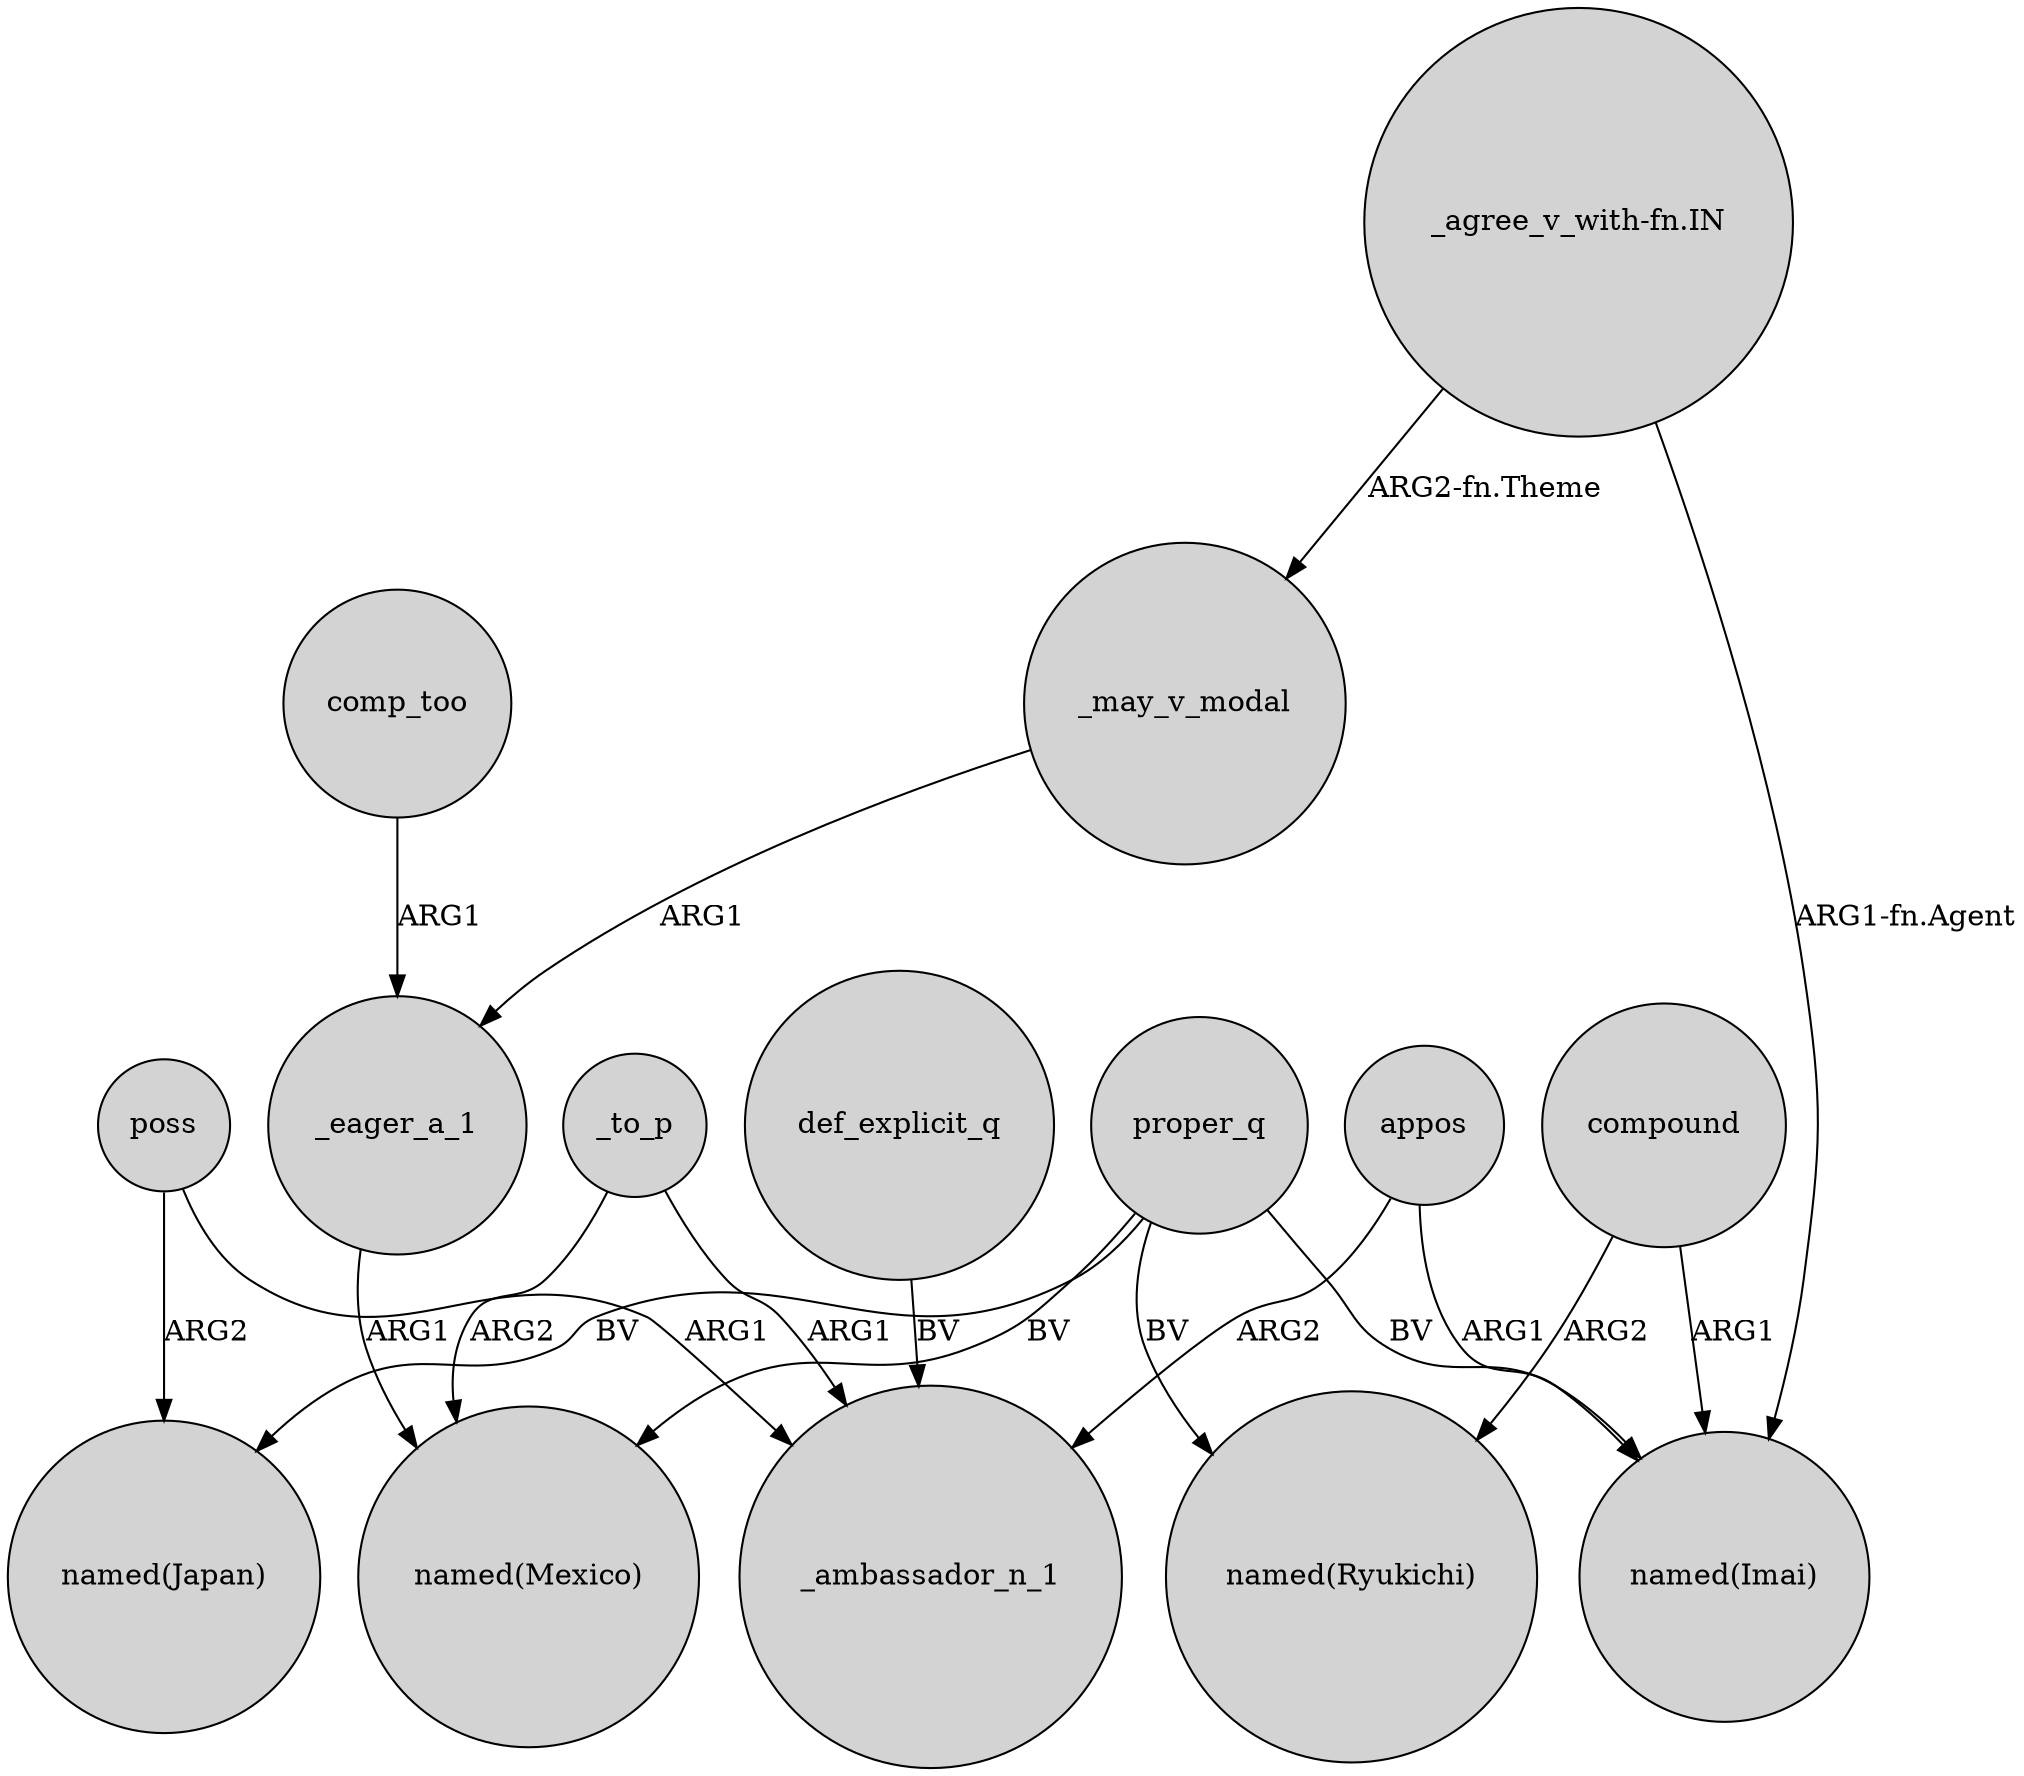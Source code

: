 digraph {
	node [shape=circle style=filled]
	poss -> "named(Japan)" [label=ARG2]
	proper_q -> "named(Mexico)" [label=BV]
	appos -> _ambassador_n_1 [label=ARG2]
	poss -> _ambassador_n_1 [label=ARG1]
	"_agree_v_with-fn.IN" -> _may_v_modal [label="ARG2-fn.Theme"]
	_to_p -> "named(Mexico)" [label=ARG2]
	_may_v_modal -> _eager_a_1 [label=ARG1]
	comp_too -> _eager_a_1 [label=ARG1]
	proper_q -> "named(Japan)" [label=BV]
	_to_p -> _ambassador_n_1 [label=ARG1]
	appos -> "named(Imai)" [label=ARG1]
	"_agree_v_with-fn.IN" -> "named(Imai)" [label="ARG1-fn.Agent"]
	proper_q -> "named(Ryukichi)" [label=BV]
	_eager_a_1 -> "named(Mexico)" [label=ARG1]
	def_explicit_q -> _ambassador_n_1 [label=BV]
	compound -> "named(Ryukichi)" [label=ARG2]
	proper_q -> "named(Imai)" [label=BV]
	compound -> "named(Imai)" [label=ARG1]
}
